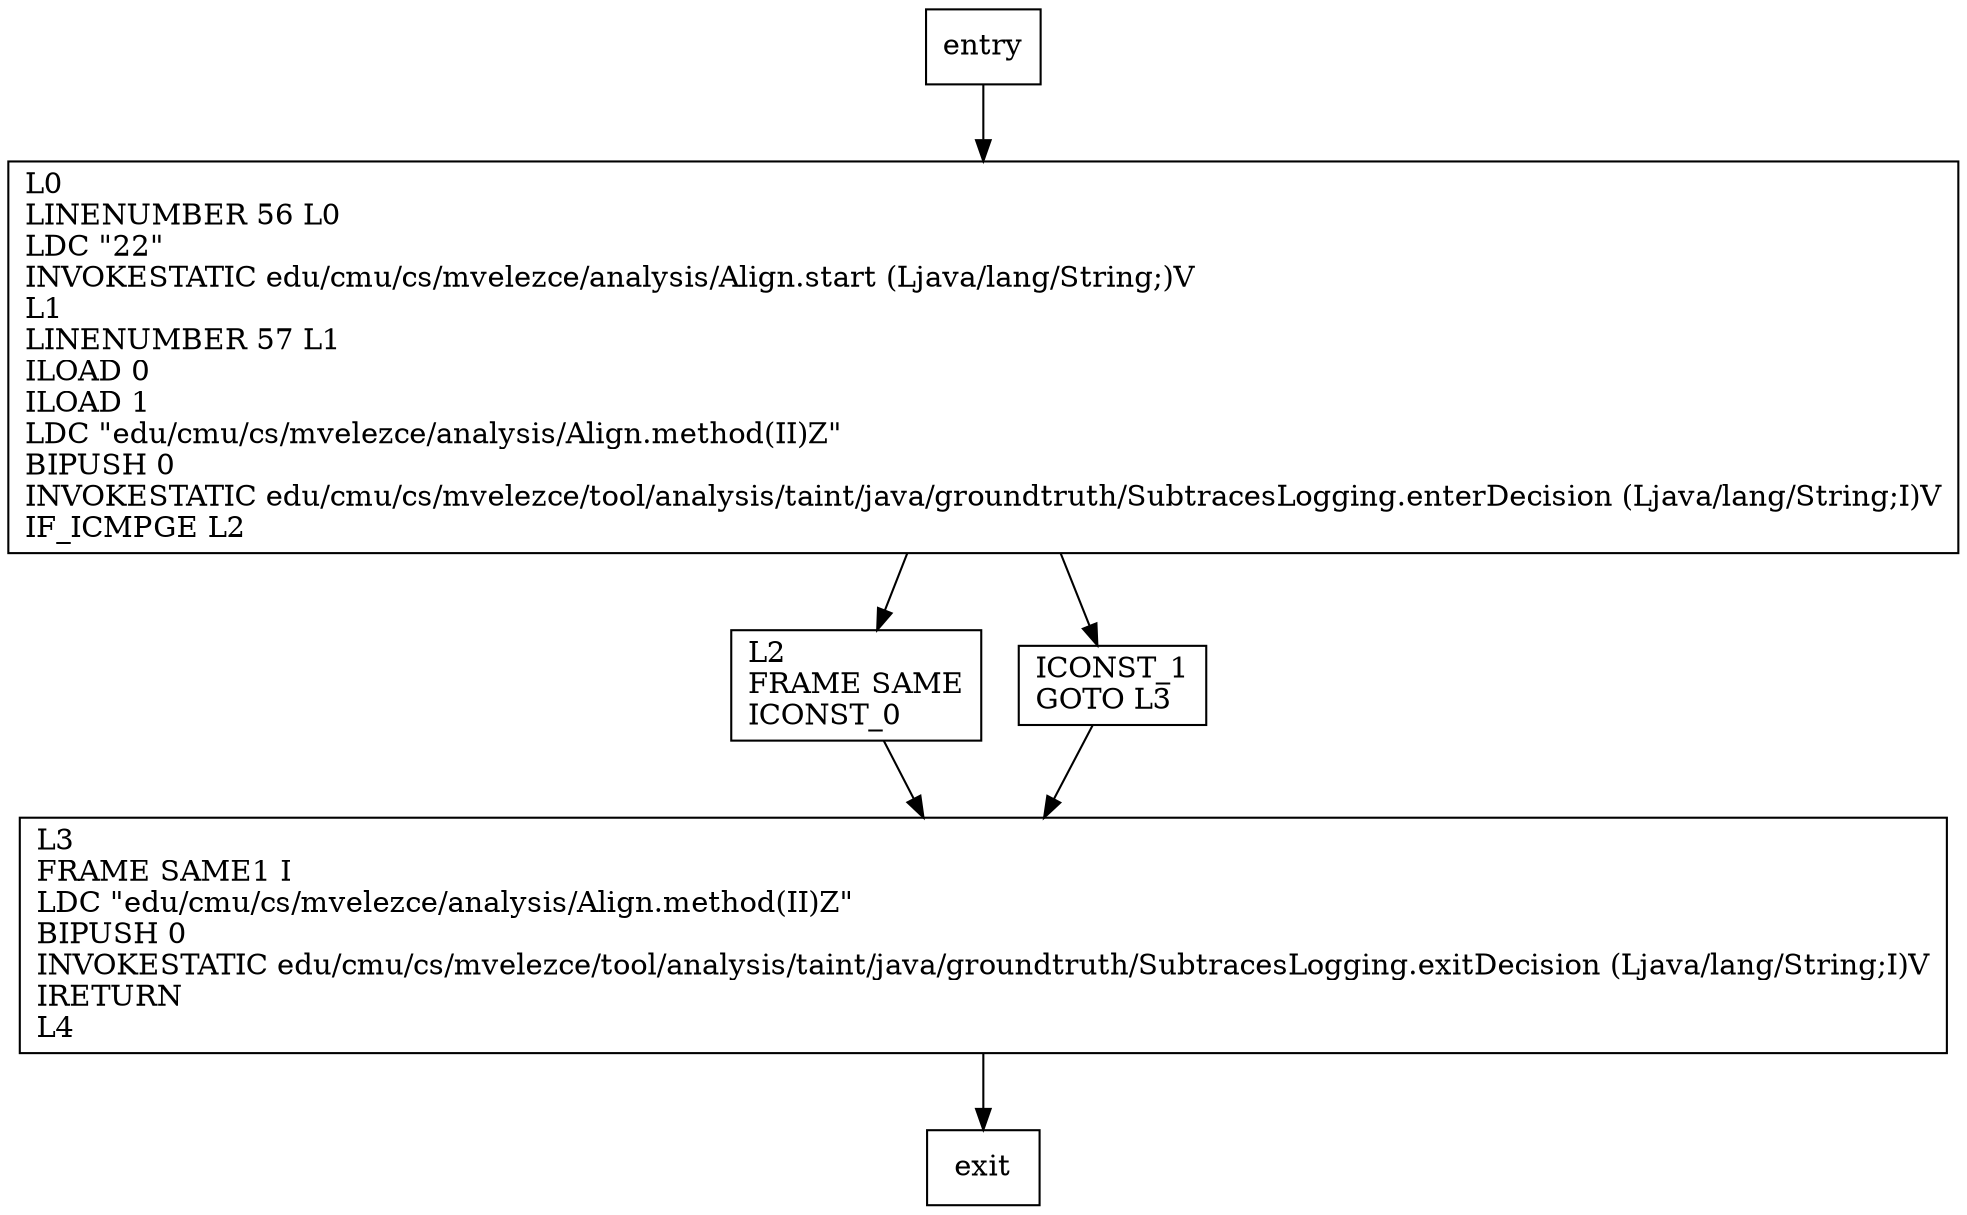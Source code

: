 digraph method {
node [shape=record];
1750490055 [label="L2\lFRAME SAME\lICONST_0\l"];
1360393616 [label="L3\lFRAME SAME1 I\lLDC \"edu/cmu/cs/mvelezce/analysis/Align.method(II)Z\"\lBIPUSH 0\lINVOKESTATIC edu/cmu/cs/mvelezce/tool/analysis/taint/java/groundtruth/SubtracesLogging.exitDecision (Ljava/lang/String;I)V\lIRETURN\lL4\l"];
934993374 [label="ICONST_1\lGOTO L3\l"];
1518868172 [label="L0\lLINENUMBER 56 L0\lLDC \"22\"\lINVOKESTATIC edu/cmu/cs/mvelezce/analysis/Align.start (Ljava/lang/String;)V\lL1\lLINENUMBER 57 L1\lILOAD 0\lILOAD 1\lLDC \"edu/cmu/cs/mvelezce/analysis/Align.method(II)Z\"\lBIPUSH 0\lINVOKESTATIC edu/cmu/cs/mvelezce/tool/analysis/taint/java/groundtruth/SubtracesLogging.enterDecision (Ljava/lang/String;I)V\lIF_ICMPGE L2\l"];
entry;
exit;
entry -> 1518868172;
1750490055 -> 1360393616;
1360393616 -> exit;
934993374 -> 1360393616;
1518868172 -> 1750490055;
1518868172 -> 934993374;
}
